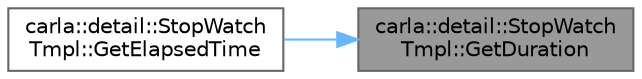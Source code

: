 digraph "carla::detail::StopWatchTmpl::GetDuration"
{
 // INTERACTIVE_SVG=YES
 // LATEX_PDF_SIZE
  bgcolor="transparent";
  edge [fontname=Helvetica,fontsize=10,labelfontname=Helvetica,labelfontsize=10];
  node [fontname=Helvetica,fontsize=10,shape=box,height=0.2,width=0.4];
  rankdir="RL";
  Node1 [id="Node000001",label="carla::detail::StopWatch\lTmpl::GetDuration",height=0.2,width=0.4,color="gray40", fillcolor="grey60", style="filled", fontcolor="black",tooltip=" "];
  Node1 -> Node2 [id="edge1_Node000001_Node000002",dir="back",color="steelblue1",style="solid",tooltip=" "];
  Node2 [id="Node000002",label="carla::detail::StopWatch\lTmpl::GetElapsedTime",height=0.2,width=0.4,color="grey40", fillcolor="white", style="filled",URL="$d3/d83/classcarla_1_1detail_1_1StopWatchTmpl.html#a5861113f409be5ccd6805f6c465306cc",tooltip=" "];
}

